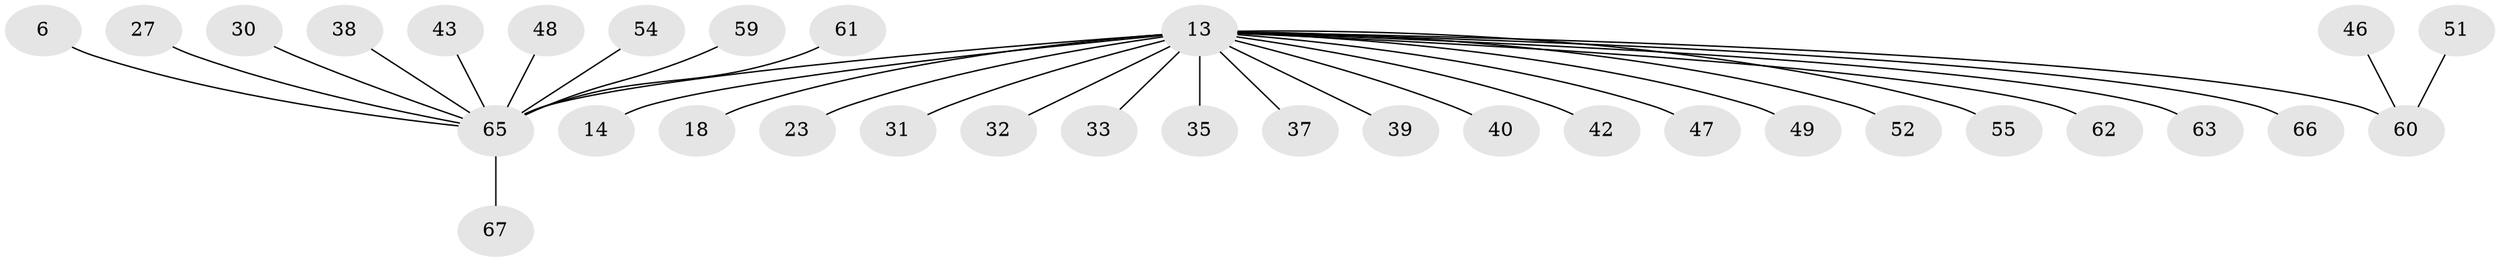 // original degree distribution, {20: 0.014925373134328358, 4: 0.08955223880597014, 9: 0.014925373134328358, 17: 0.014925373134328358, 6: 0.029850746268656716, 1: 0.4925373134328358, 2: 0.23880597014925373, 3: 0.07462686567164178, 5: 0.029850746268656716}
// Generated by graph-tools (version 1.1) at 2025/51/03/04/25 21:51:24]
// undirected, 33 vertices, 32 edges
graph export_dot {
graph [start="1"]
  node [color=gray90,style=filled];
  6;
  13 [super="+1+4"];
  14;
  18 [super="+11"];
  23 [super="+21"];
  27;
  30 [super="+20"];
  31;
  32;
  33 [super="+24+29"];
  35;
  37;
  38;
  39;
  40;
  42 [super="+36"];
  43;
  46;
  47;
  48;
  49 [super="+45"];
  51;
  52;
  54;
  55;
  59;
  60 [super="+34+57"];
  61;
  62 [super="+58"];
  63;
  65 [super="+12+64"];
  66 [super="+16+19+26"];
  67 [super="+56"];
  6 -- 65;
  13 -- 32;
  13 -- 55;
  13 -- 63;
  13 -- 37;
  13 -- 39;
  13 -- 52;
  13 -- 35;
  13 -- 40;
  13 -- 14;
  13 -- 47;
  13 -- 23 [weight=2];
  13 -- 31;
  13 -- 60 [weight=5];
  13 -- 18;
  13 -- 65 [weight=8];
  13 -- 66;
  13 -- 42;
  13 -- 49;
  13 -- 62;
  13 -- 33 [weight=2];
  27 -- 65;
  30 -- 65;
  38 -- 65;
  43 -- 65;
  46 -- 60;
  48 -- 65 [weight=2];
  51 -- 60;
  54 -- 65;
  59 -- 65;
  61 -- 65;
  65 -- 67 [weight=2];
}
